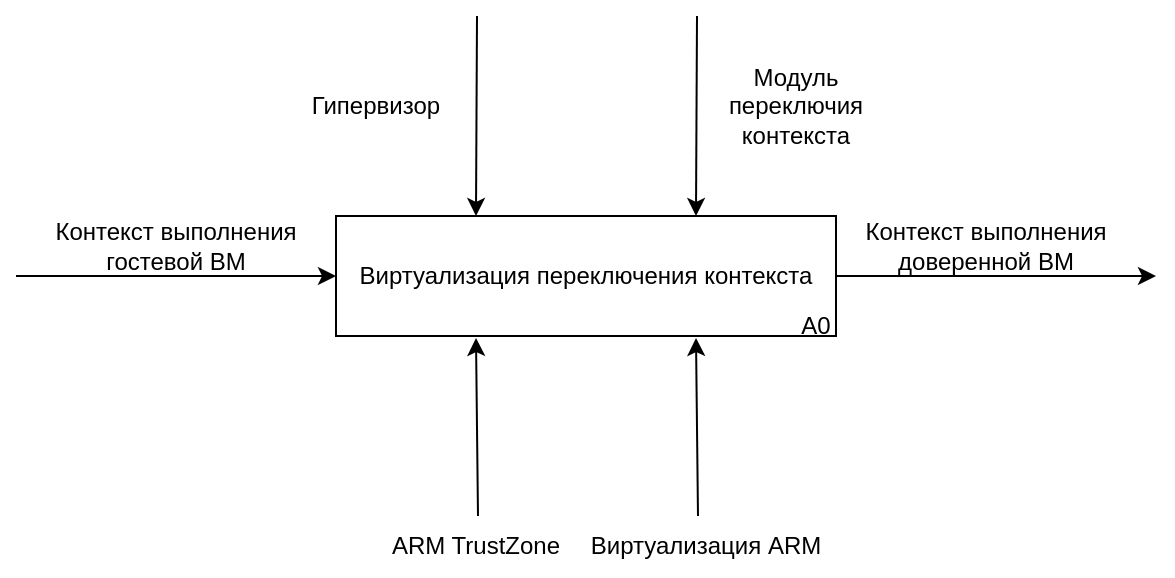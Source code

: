 <mxfile version="24.2.1" type="device" pages="2">
  <diagram name="Page-1" id="lcbCgOlhfpNpeAwwaqVS">
    <mxGraphModel dx="2035" dy="654" grid="1" gridSize="10" guides="1" tooltips="1" connect="1" arrows="1" fold="1" page="1" pageScale="1" pageWidth="850" pageHeight="1100" math="0" shadow="0">
      <root>
        <mxCell id="0" />
        <mxCell id="1" parent="0" />
        <mxCell id="LXzQ3wCeS5pLdYK0UjK4-2" value="Виртуализация переключения контекста" style="rounded=0;whiteSpace=wrap;html=1;" vertex="1" parent="1">
          <mxGeometry x="150" y="250" width="250" height="60" as="geometry" />
        </mxCell>
        <mxCell id="LXzQ3wCeS5pLdYK0UjK4-3" value="" style="endArrow=classic;html=1;rounded=0;entryX=0;entryY=0.5;entryDx=0;entryDy=0;" edge="1" parent="1" target="LXzQ3wCeS5pLdYK0UjK4-2">
          <mxGeometry width="50" height="50" relative="1" as="geometry">
            <mxPoint x="-10" y="280" as="sourcePoint" />
            <mxPoint x="450" y="380" as="targetPoint" />
          </mxGeometry>
        </mxCell>
        <mxCell id="LXzQ3wCeS5pLdYK0UjK4-4" value="Контекст выполнения гостевой ВМ" style="text;html=1;align=center;verticalAlign=middle;whiteSpace=wrap;rounded=0;" vertex="1" parent="1">
          <mxGeometry y="250" width="140" height="30" as="geometry" />
        </mxCell>
        <mxCell id="LXzQ3wCeS5pLdYK0UjK4-5" value="Модуль переключия контекста" style="text;html=1;align=center;verticalAlign=middle;whiteSpace=wrap;rounded=0;" vertex="1" parent="1">
          <mxGeometry x="330" y="180" width="100" height="30" as="geometry" />
        </mxCell>
        <mxCell id="LXzQ3wCeS5pLdYK0UjK4-6" value="" style="endArrow=classic;html=1;rounded=0;entryX=0.75;entryY=0;entryDx=0;entryDy=0;" edge="1" parent="1">
          <mxGeometry width="50" height="50" relative="1" as="geometry">
            <mxPoint x="330.5" y="150" as="sourcePoint" />
            <mxPoint x="330" y="250" as="targetPoint" />
          </mxGeometry>
        </mxCell>
        <mxCell id="LXzQ3wCeS5pLdYK0UjK4-7" value="" style="endArrow=classic;html=1;rounded=0;exitX=1;exitY=0.5;exitDx=0;exitDy=0;" edge="1" parent="1" source="LXzQ3wCeS5pLdYK0UjK4-2">
          <mxGeometry width="50" height="50" relative="1" as="geometry">
            <mxPoint x="210" y="310" as="sourcePoint" />
            <mxPoint x="560" y="280" as="targetPoint" />
          </mxGeometry>
        </mxCell>
        <mxCell id="LXzQ3wCeS5pLdYK0UjK4-8" value="Контекст выполнения доверенной ВМ" style="text;html=1;align=center;verticalAlign=middle;whiteSpace=wrap;rounded=0;" vertex="1" parent="1">
          <mxGeometry x="410" y="250" width="130" height="30" as="geometry" />
        </mxCell>
        <mxCell id="LXzQ3wCeS5pLdYK0UjK4-9" value="" style="endArrow=classic;html=1;rounded=0;entryX=0.25;entryY=1;entryDx=0;entryDy=0;exitX=0.11;exitY=-0.033;exitDx=0;exitDy=0;exitPerimeter=0;" edge="1" parent="1">
          <mxGeometry width="50" height="50" relative="1" as="geometry">
            <mxPoint x="221" y="400" as="sourcePoint" />
            <mxPoint x="220" y="311" as="targetPoint" />
          </mxGeometry>
        </mxCell>
        <mxCell id="LXzQ3wCeS5pLdYK0UjK4-10" value="ARM TrustZone" style="text;html=1;align=center;verticalAlign=middle;whiteSpace=wrap;rounded=0;" vertex="1" parent="1">
          <mxGeometry x="170" y="400" width="100" height="30" as="geometry" />
        </mxCell>
        <mxCell id="LXzQ3wCeS5pLdYK0UjK4-11" value="A0" style="text;html=1;align=center;verticalAlign=middle;whiteSpace=wrap;rounded=0;" vertex="1" parent="1">
          <mxGeometry x="360" y="290" width="60" height="30" as="geometry" />
        </mxCell>
        <mxCell id="CEB0nDuukxXMBNJPYlxX-1" value="" style="endArrow=classic;html=1;rounded=0;entryX=0.75;entryY=0;entryDx=0;entryDy=0;" edge="1" parent="1">
          <mxGeometry width="50" height="50" relative="1" as="geometry">
            <mxPoint x="220.5" y="150" as="sourcePoint" />
            <mxPoint x="220" y="250" as="targetPoint" />
          </mxGeometry>
        </mxCell>
        <mxCell id="CEB0nDuukxXMBNJPYlxX-2" value="Гипервизор" style="text;html=1;align=center;verticalAlign=middle;whiteSpace=wrap;rounded=0;" vertex="1" parent="1">
          <mxGeometry x="120" y="180" width="100" height="30" as="geometry" />
        </mxCell>
        <mxCell id="CEB0nDuukxXMBNJPYlxX-3" value="" style="endArrow=classic;html=1;rounded=0;entryX=0.25;entryY=1;entryDx=0;entryDy=0;exitX=0.11;exitY=-0.033;exitDx=0;exitDy=0;exitPerimeter=0;" edge="1" parent="1">
          <mxGeometry width="50" height="50" relative="1" as="geometry">
            <mxPoint x="331" y="400" as="sourcePoint" />
            <mxPoint x="330" y="311" as="targetPoint" />
          </mxGeometry>
        </mxCell>
        <mxCell id="CEB0nDuukxXMBNJPYlxX-4" value="Виртуализация ARM" style="text;html=1;align=center;verticalAlign=middle;whiteSpace=wrap;rounded=0;" vertex="1" parent="1">
          <mxGeometry x="270" y="400" width="130" height="30" as="geometry" />
        </mxCell>
      </root>
    </mxGraphModel>
  </diagram>
  <diagram id="3tlhMPdmY8ixvJjufG2K" name="Page-2">
    <mxGraphModel dx="2035" dy="654" grid="1" gridSize="10" guides="1" tooltips="1" connect="1" arrows="1" fold="1" page="1" pageScale="1" pageWidth="850" pageHeight="1100" math="0" shadow="0">
      <root>
        <mxCell id="0" />
        <mxCell id="1" parent="0" />
        <mxCell id="0VKuLTN7E4tZpJ-d6PUg-1" value="Сохранить контекст выполнения гостевой ВМ в безопасном мире" style="rounded=0;whiteSpace=wrap;html=1;" vertex="1" parent="1">
          <mxGeometry x="150" y="250" width="250" height="60" as="geometry" />
        </mxCell>
        <mxCell id="0VKuLTN7E4tZpJ-d6PUg-2" value="Найти идентификатор доверенной ВМ" style="rounded=0;whiteSpace=wrap;html=1;" vertex="1" parent="1">
          <mxGeometry x="440" y="350" width="250" height="60" as="geometry" />
        </mxCell>
        <mxCell id="LqwwcWGLCnrZOqNEBrvj-1" value="Восстановить контекст выполнения доверенной ВМ" style="rounded=0;whiteSpace=wrap;html=1;" vertex="1" parent="1">
          <mxGeometry x="775" y="450" width="250" height="60" as="geometry" />
        </mxCell>
        <mxCell id="bsQbiU3whHpoO2EpmfmQ-1" value="" style="endArrow=classic;html=1;rounded=0;entryX=0;entryY=0.5;entryDx=0;entryDy=0;" edge="1" parent="1">
          <mxGeometry width="50" height="50" relative="1" as="geometry">
            <mxPoint x="-10" y="280" as="sourcePoint" />
            <mxPoint x="150" y="280" as="targetPoint" />
          </mxGeometry>
        </mxCell>
        <mxCell id="bsQbiU3whHpoO2EpmfmQ-2" value="Контекст выполнения гостевой ВМ" style="text;html=1;align=center;verticalAlign=middle;whiteSpace=wrap;rounded=0;" vertex="1" parent="1">
          <mxGeometry y="250" width="140" height="30" as="geometry" />
        </mxCell>
        <mxCell id="LJFmXYWyVl-JJjTLYqEY-1" value="" style="endArrow=classic;html=1;rounded=0;entryX=0.75;entryY=0;entryDx=0;entryDy=0;" edge="1" parent="1">
          <mxGeometry width="50" height="50" relative="1" as="geometry">
            <mxPoint x="565" y="250" as="sourcePoint" />
            <mxPoint x="564.5" y="350" as="targetPoint" />
          </mxGeometry>
        </mxCell>
        <mxCell id="LJFmXYWyVl-JJjTLYqEY-2" value="Гипервизор" style="text;html=1;align=center;verticalAlign=middle;whiteSpace=wrap;rounded=0;" vertex="1" parent="1">
          <mxGeometry x="515" y="220" width="100" height="30" as="geometry" />
        </mxCell>
        <mxCell id="SKgszW9dnvSs3LAPlZ34-1" value="" style="endArrow=classic;html=1;rounded=0;exitX=1;exitY=0.5;exitDx=0;exitDy=0;" edge="1" parent="1">
          <mxGeometry width="50" height="50" relative="1" as="geometry">
            <mxPoint x="1025" y="480" as="sourcePoint" />
            <mxPoint x="1185" y="480" as="targetPoint" />
          </mxGeometry>
        </mxCell>
        <mxCell id="SKgszW9dnvSs3LAPlZ34-2" value="Контекст выполнения доверенной ВМ" style="text;html=1;align=center;verticalAlign=middle;whiteSpace=wrap;rounded=0;" vertex="1" parent="1">
          <mxGeometry x="1035" y="450" width="130" height="30" as="geometry" />
        </mxCell>
        <mxCell id="rU53EXWVNr6iQH53vTDF-1" value="Модуль переключия контекста" style="text;html=1;align=center;verticalAlign=middle;whiteSpace=wrap;rounded=0;" vertex="1" parent="1">
          <mxGeometry x="270" y="170" width="100" height="30" as="geometry" />
        </mxCell>
        <mxCell id="rU53EXWVNr6iQH53vTDF-2" value="" style="endArrow=classic;html=1;rounded=0;entryX=0.75;entryY=0;entryDx=0;entryDy=0;" edge="1" parent="1">
          <mxGeometry width="50" height="50" relative="1" as="geometry">
            <mxPoint x="270" y="160" as="sourcePoint" />
            <mxPoint x="270" y="250" as="targetPoint" />
          </mxGeometry>
        </mxCell>
        <mxCell id="rU53EXWVNr6iQH53vTDF-3" value="Модуль переключия контекста" style="text;html=1;align=center;verticalAlign=middle;whiteSpace=wrap;rounded=0;" vertex="1" parent="1">
          <mxGeometry x="900" y="365" width="100" height="30" as="geometry" />
        </mxCell>
        <mxCell id="rU53EXWVNr6iQH53vTDF-4" value="" style="endArrow=classic;html=1;rounded=0;entryX=0.75;entryY=0;entryDx=0;entryDy=0;" edge="1" parent="1">
          <mxGeometry width="50" height="50" relative="1" as="geometry">
            <mxPoint x="900" y="360" as="sourcePoint" />
            <mxPoint x="899.58" y="450" as="targetPoint" />
          </mxGeometry>
        </mxCell>
        <mxCell id="rU53EXWVNr6iQH53vTDF-5" value="" style="endArrow=classic;html=1;rounded=0;exitX=1;exitY=0.5;exitDx=0;exitDy=0;entryX=0;entryY=0.5;entryDx=0;entryDy=0;" edge="1" parent="1" source="0VKuLTN7E4tZpJ-d6PUg-1" target="0VKuLTN7E4tZpJ-d6PUg-2">
          <mxGeometry width="50" height="50" relative="1" as="geometry">
            <mxPoint x="400" y="430" as="sourcePoint" />
            <mxPoint x="450" y="380" as="targetPoint" />
            <Array as="points">
              <mxPoint x="420" y="280" />
              <mxPoint x="420" y="330" />
              <mxPoint x="420" y="380" />
            </Array>
          </mxGeometry>
        </mxCell>
        <mxCell id="rU53EXWVNr6iQH53vTDF-7" value="" style="endArrow=classic;html=1;rounded=0;exitX=1;exitY=0.5;exitDx=0;exitDy=0;entryX=0;entryY=0.5;entryDx=0;entryDy=0;" edge="1" parent="1" source="0VKuLTN7E4tZpJ-d6PUg-2" target="LqwwcWGLCnrZOqNEBrvj-1">
          <mxGeometry width="50" height="50" relative="1" as="geometry">
            <mxPoint x="820" y="420" as="sourcePoint" />
            <mxPoint x="870" y="370" as="targetPoint" />
            <Array as="points">
              <mxPoint x="710" y="380" />
              <mxPoint x="710" y="480" />
            </Array>
          </mxGeometry>
        </mxCell>
        <mxCell id="rU53EXWVNr6iQH53vTDF-9" value="ARM TrustZone" style="text;html=1;align=center;verticalAlign=middle;whiteSpace=wrap;rounded=0;" vertex="1" parent="1">
          <mxGeometry x="850" y="600" width="100" height="30" as="geometry" />
        </mxCell>
        <mxCell id="rU53EXWVNr6iQH53vTDF-10" value="" style="endArrow=classic;html=1;rounded=0;exitX=0.5;exitY=0;exitDx=0;exitDy=0;entryX=0.5;entryY=1;entryDx=0;entryDy=0;" edge="1" parent="1" source="rU53EXWVNr6iQH53vTDF-9" target="LqwwcWGLCnrZOqNEBrvj-1">
          <mxGeometry width="50" height="50" relative="1" as="geometry">
            <mxPoint x="860" y="510" as="sourcePoint" />
            <mxPoint x="910" y="460" as="targetPoint" />
          </mxGeometry>
        </mxCell>
        <mxCell id="rU53EXWVNr6iQH53vTDF-11" value="" style="endArrow=classic;html=1;rounded=0;entryX=0.5;entryY=1;entryDx=0;entryDy=0;" edge="1" parent="1" target="0VKuLTN7E4tZpJ-d6PUg-1">
          <mxGeometry width="50" height="50" relative="1" as="geometry">
            <mxPoint x="275" y="400" as="sourcePoint" />
            <mxPoint x="500" y="440" as="targetPoint" />
          </mxGeometry>
        </mxCell>
        <mxCell id="rU53EXWVNr6iQH53vTDF-12" value="ARM TrustZone" style="text;html=1;align=center;verticalAlign=middle;whiteSpace=wrap;rounded=0;" vertex="1" parent="1">
          <mxGeometry x="225" y="400" width="100" height="30" as="geometry" />
        </mxCell>
        <mxCell id="rU53EXWVNr6iQH53vTDF-13" value="" style="endArrow=classic;html=1;rounded=0;entryX=0.5;entryY=1;entryDx=0;entryDy=0;" edge="1" parent="1">
          <mxGeometry width="50" height="50" relative="1" as="geometry">
            <mxPoint x="560" y="500" as="sourcePoint" />
            <mxPoint x="560" y="410" as="targetPoint" />
          </mxGeometry>
        </mxCell>
        <mxCell id="rU53EXWVNr6iQH53vTDF-14" value="Виртуализация ARM" style="text;html=1;align=center;verticalAlign=middle;whiteSpace=wrap;rounded=0;" vertex="1" parent="1">
          <mxGeometry x="500" y="500" width="125" height="30" as="geometry" />
        </mxCell>
        <mxCell id="rU53EXWVNr6iQH53vTDF-15" value="VM ID" style="text;html=1;align=center;verticalAlign=middle;whiteSpace=wrap;rounded=0;" vertex="1" parent="1">
          <mxGeometry x="700" y="450" width="80" height="30" as="geometry" />
        </mxCell>
        <mxCell id="RJ-yyVGkGGPa7BktpvYt-1" value="A1" style="text;html=1;align=center;verticalAlign=middle;whiteSpace=wrap;rounded=0;" vertex="1" parent="1">
          <mxGeometry x="360" y="290" width="60" height="30" as="geometry" />
        </mxCell>
        <mxCell id="RJ-yyVGkGGPa7BktpvYt-2" value="A2" style="text;html=1;align=center;verticalAlign=middle;whiteSpace=wrap;rounded=0;" vertex="1" parent="1">
          <mxGeometry x="650" y="390" width="60" height="30" as="geometry" />
        </mxCell>
        <mxCell id="RJ-yyVGkGGPa7BktpvYt-3" value="A3" style="text;html=1;align=center;verticalAlign=middle;whiteSpace=wrap;rounded=0;" vertex="1" parent="1">
          <mxGeometry x="980" y="490" width="60" height="30" as="geometry" />
        </mxCell>
      </root>
    </mxGraphModel>
  </diagram>
</mxfile>
